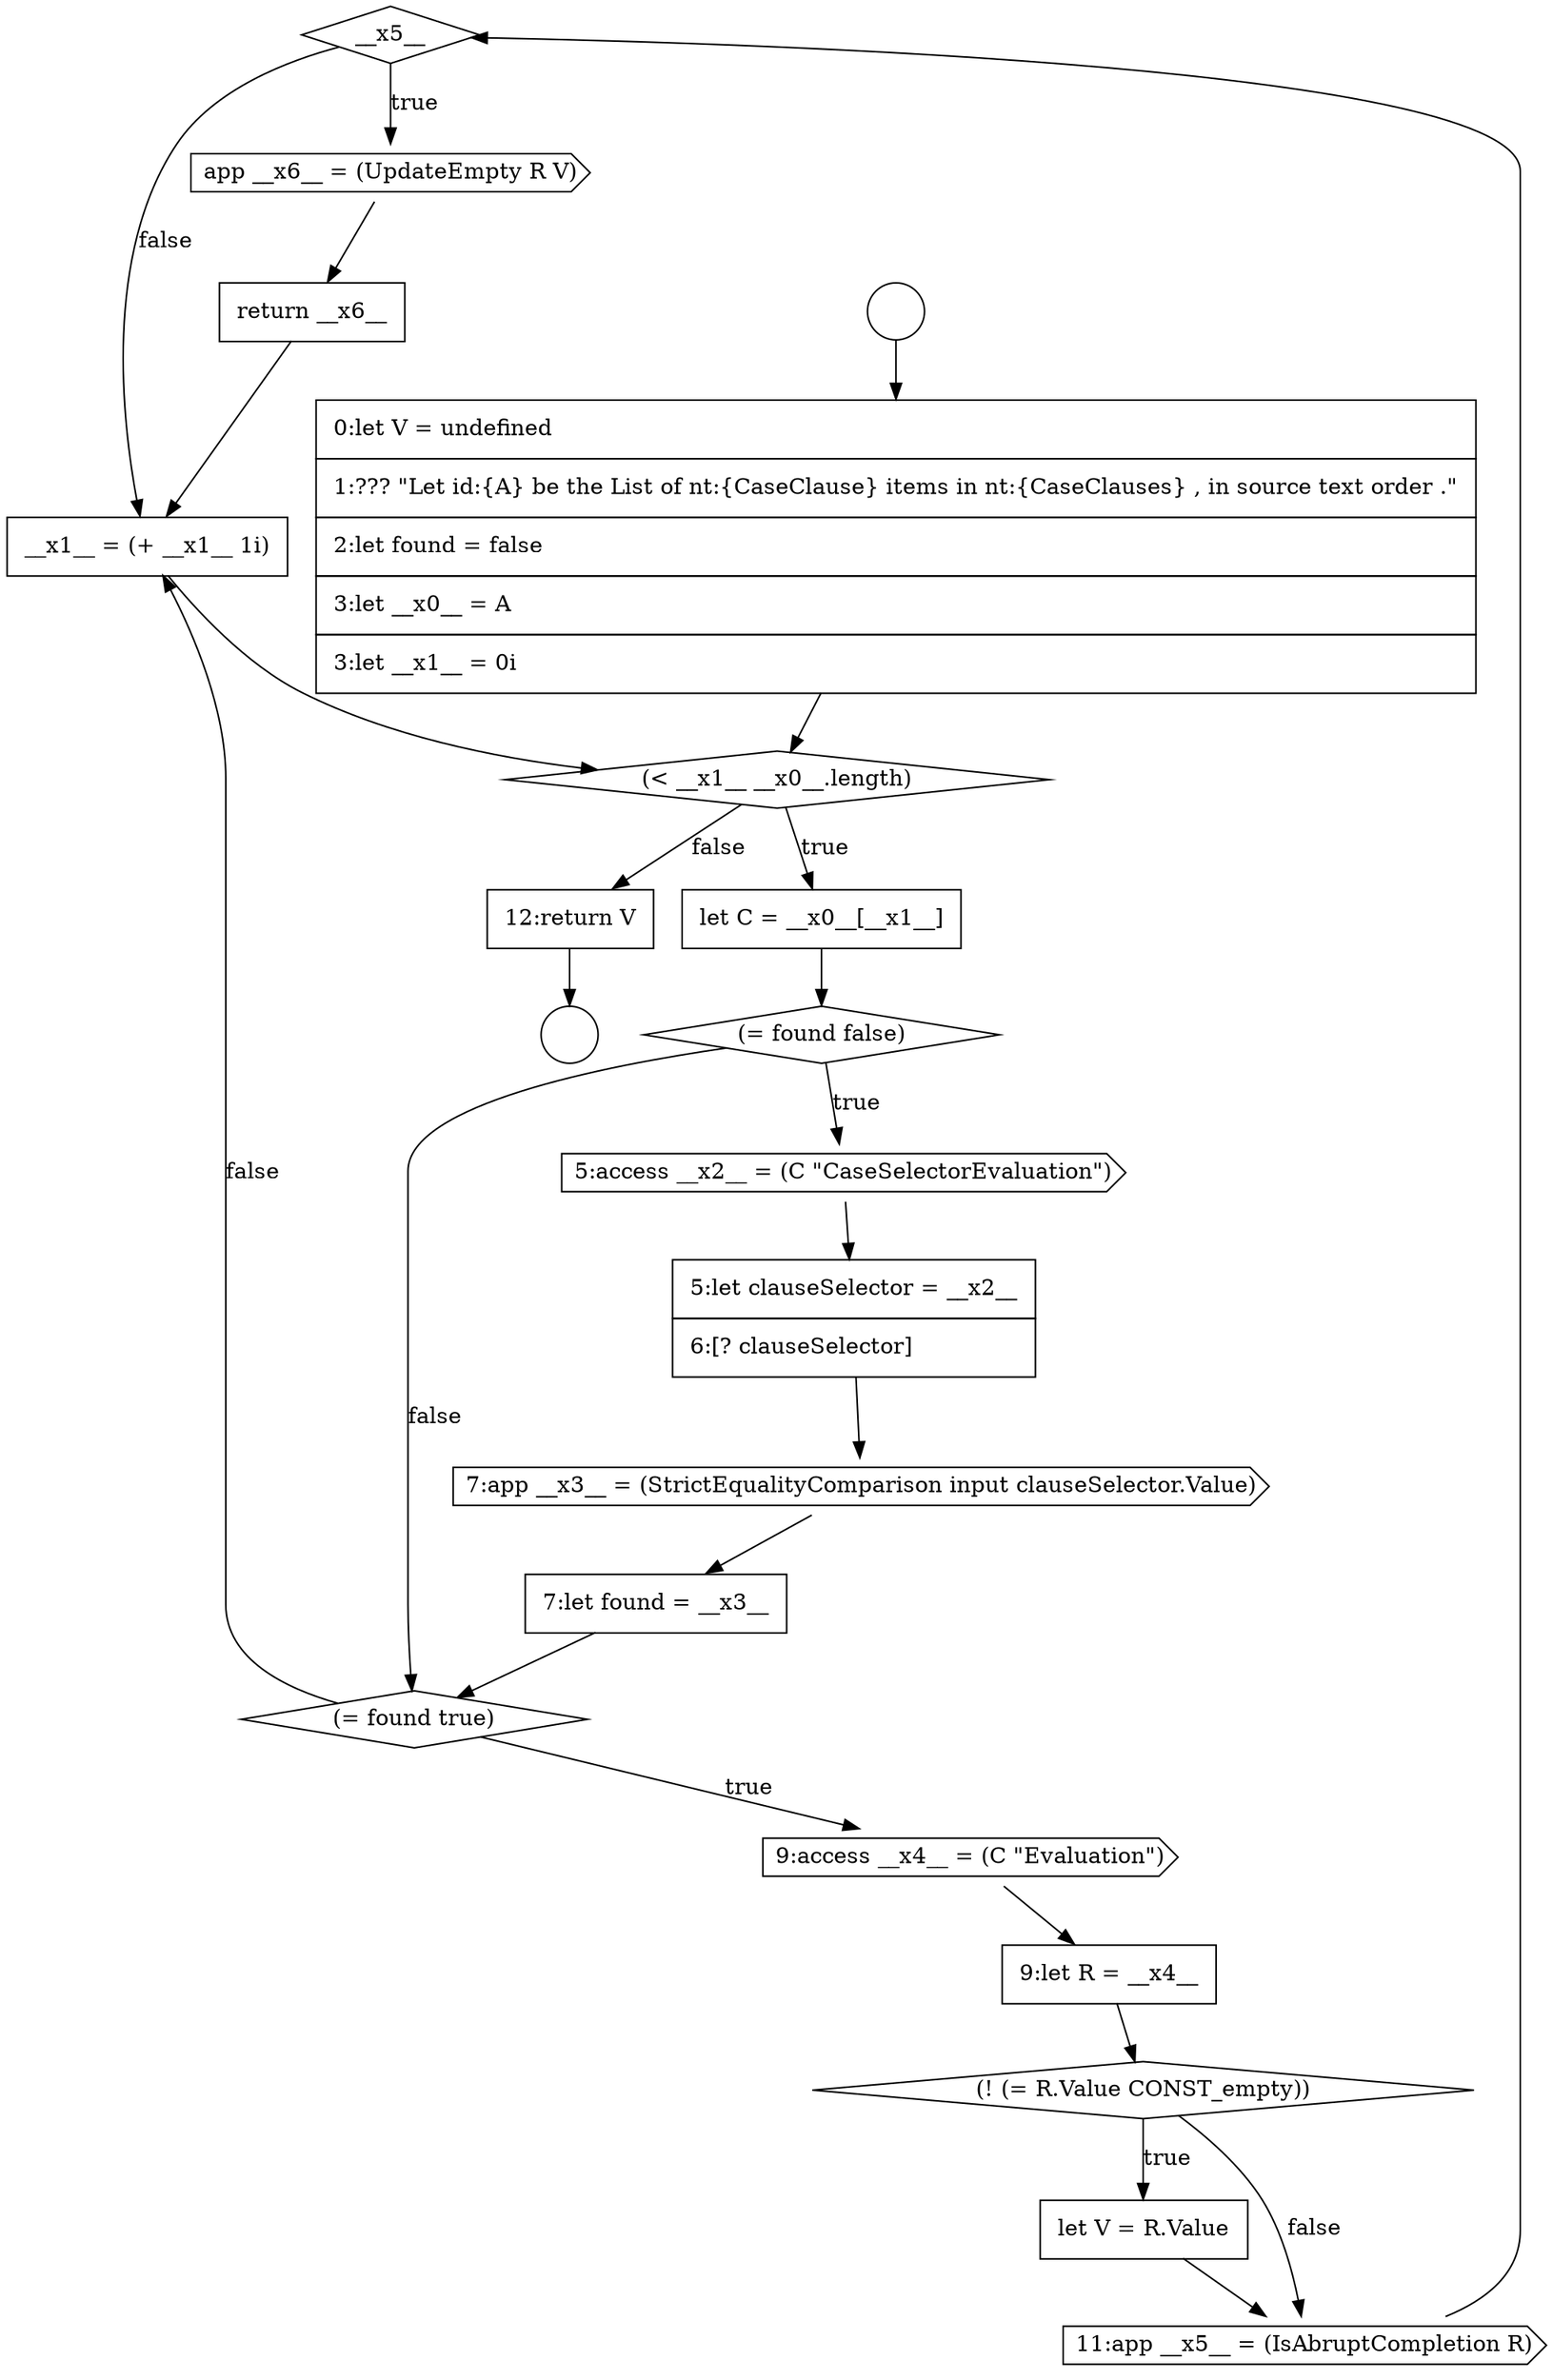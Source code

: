 digraph {
  node7272 [shape=diamond, label=<<font color="black">__x5__</font>> color="black" fillcolor="white" style=filled]
  node7262 [shape=cds, label=<<font color="black">5:access __x2__ = (C &quot;CaseSelectorEvaluation&quot;)</font>> color="black" fillcolor="white" style=filled]
  node7269 [shape=diamond, label=<<font color="black">(! (= R.Value CONST_empty))</font>> color="black" fillcolor="white" style=filled]
  node7276 [shape=none, margin=0, label=<<font color="black">
    <table border="0" cellborder="1" cellspacing="0" cellpadding="10">
      <tr><td align="left">12:return V</td></tr>
    </table>
  </font>> color="black" fillcolor="white" style=filled]
  node7261 [shape=diamond, label=<<font color="black">(= found false)</font>> color="black" fillcolor="white" style=filled]
  node7257 [shape=circle label=" " color="black" fillcolor="white" style=filled]
  node7270 [shape=none, margin=0, label=<<font color="black">
    <table border="0" cellborder="1" cellspacing="0" cellpadding="10">
      <tr><td align="left">let V = R.Value</td></tr>
    </table>
  </font>> color="black" fillcolor="white" style=filled]
  node7265 [shape=none, margin=0, label=<<font color="black">
    <table border="0" cellborder="1" cellspacing="0" cellpadding="10">
      <tr><td align="left">7:let found = __x3__</td></tr>
    </table>
  </font>> color="black" fillcolor="white" style=filled]
  node7275 [shape=none, margin=0, label=<<font color="black">
    <table border="0" cellborder="1" cellspacing="0" cellpadding="10">
      <tr><td align="left">__x1__ = (+ __x1__ 1i)</td></tr>
    </table>
  </font>> color="black" fillcolor="white" style=filled]
  node7260 [shape=none, margin=0, label=<<font color="black">
    <table border="0" cellborder="1" cellspacing="0" cellpadding="10">
      <tr><td align="left">let C = __x0__[__x1__]</td></tr>
    </table>
  </font>> color="black" fillcolor="white" style=filled]
  node7264 [shape=cds, label=<<font color="black">7:app __x3__ = (StrictEqualityComparison input clauseSelector.Value)</font>> color="black" fillcolor="white" style=filled]
  node7271 [shape=cds, label=<<font color="black">11:app __x5__ = (IsAbruptCompletion R)</font>> color="black" fillcolor="white" style=filled]
  node7259 [shape=diamond, label=<<font color="black">(&lt; __x1__ __x0__.length)</font>> color="black" fillcolor="white" style=filled]
  node7263 [shape=none, margin=0, label=<<font color="black">
    <table border="0" cellborder="1" cellspacing="0" cellpadding="10">
      <tr><td align="left">5:let clauseSelector = __x2__</td></tr>
      <tr><td align="left">6:[? clauseSelector]</td></tr>
    </table>
  </font>> color="black" fillcolor="white" style=filled]
  node7258 [shape=none, margin=0, label=<<font color="black">
    <table border="0" cellborder="1" cellspacing="0" cellpadding="10">
      <tr><td align="left">0:let V = undefined</td></tr>
      <tr><td align="left">1:??? &quot;Let id:{A} be the List of nt:{CaseClause} items in nt:{CaseClauses} , in source text order .&quot;</td></tr>
      <tr><td align="left">2:let found = false</td></tr>
      <tr><td align="left">3:let __x0__ = A</td></tr>
      <tr><td align="left">3:let __x1__ = 0i</td></tr>
    </table>
  </font>> color="black" fillcolor="white" style=filled]
  node7268 [shape=none, margin=0, label=<<font color="black">
    <table border="0" cellborder="1" cellspacing="0" cellpadding="10">
      <tr><td align="left">9:let R = __x4__</td></tr>
    </table>
  </font>> color="black" fillcolor="white" style=filled]
  node7273 [shape=cds, label=<<font color="black">app __x6__ = (UpdateEmpty R V)</font>> color="black" fillcolor="white" style=filled]
  node7256 [shape=circle label=" " color="black" fillcolor="white" style=filled]
  node7266 [shape=diamond, label=<<font color="black">(= found true)</font>> color="black" fillcolor="white" style=filled]
  node7274 [shape=none, margin=0, label=<<font color="black">
    <table border="0" cellborder="1" cellspacing="0" cellpadding="10">
      <tr><td align="left">return __x6__</td></tr>
    </table>
  </font>> color="black" fillcolor="white" style=filled]
  node7267 [shape=cds, label=<<font color="black">9:access __x4__ = (C &quot;Evaluation&quot;)</font>> color="black" fillcolor="white" style=filled]
  node7276 -> node7257 [ color="black"]
  node7260 -> node7261 [ color="black"]
  node7262 -> node7263 [ color="black"]
  node7273 -> node7274 [ color="black"]
  node7261 -> node7262 [label=<<font color="black">true</font>> color="black"]
  node7261 -> node7266 [label=<<font color="black">false</font>> color="black"]
  node7256 -> node7258 [ color="black"]
  node7263 -> node7264 [ color="black"]
  node7267 -> node7268 [ color="black"]
  node7270 -> node7271 [ color="black"]
  node7258 -> node7259 [ color="black"]
  node7259 -> node7260 [label=<<font color="black">true</font>> color="black"]
  node7259 -> node7276 [label=<<font color="black">false</font>> color="black"]
  node7269 -> node7270 [label=<<font color="black">true</font>> color="black"]
  node7269 -> node7271 [label=<<font color="black">false</font>> color="black"]
  node7266 -> node7267 [label=<<font color="black">true</font>> color="black"]
  node7266 -> node7275 [label=<<font color="black">false</font>> color="black"]
  node7275 -> node7259 [ color="black"]
  node7265 -> node7266 [ color="black"]
  node7272 -> node7273 [label=<<font color="black">true</font>> color="black"]
  node7272 -> node7275 [label=<<font color="black">false</font>> color="black"]
  node7264 -> node7265 [ color="black"]
  node7268 -> node7269 [ color="black"]
  node7274 -> node7275 [ color="black"]
  node7271 -> node7272 [ color="black"]
}
